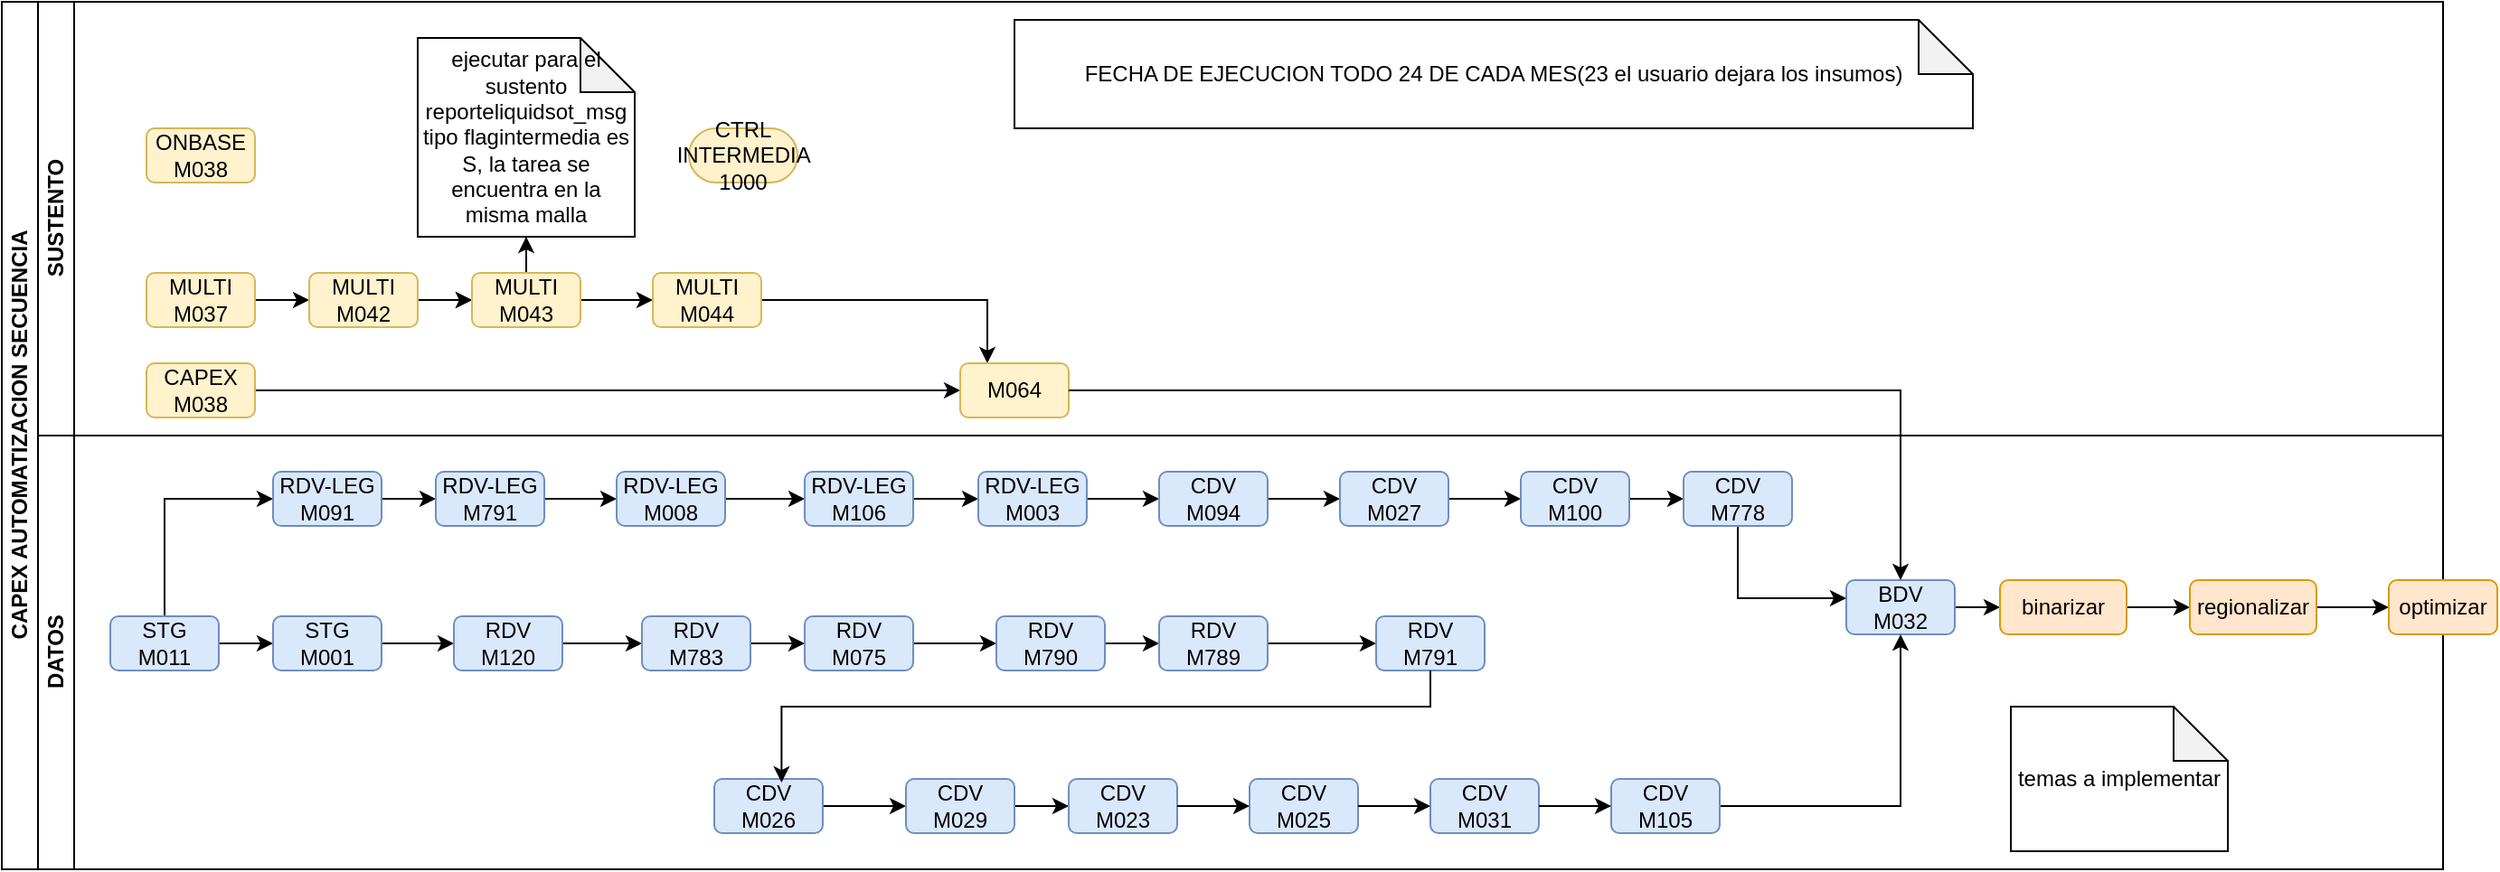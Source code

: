 <mxfile version="22.1.4" type="github">
  <diagram name="Página-1" id="SZONqNHoEBk2e5Q26ZTf">
    <mxGraphModel dx="1290" dy="542" grid="1" gridSize="10" guides="1" tooltips="1" connect="1" arrows="1" fold="1" page="1" pageScale="1" pageWidth="827" pageHeight="1169" math="0" shadow="0">
      <root>
        <mxCell id="0" />
        <mxCell id="1" parent="0" />
        <mxCell id="dYLYo-6RRwzFp5xRImiS-1" value="CAPEX AUTOMATIZACION SECUENCIA" style="swimlane;childLayout=stackLayout;resizeParent=1;resizeParentMax=0;horizontal=0;startSize=20;horizontalStack=0;html=1;" parent="1" vertex="1">
          <mxGeometry x="10" y="70" width="1350" height="480" as="geometry" />
        </mxCell>
        <mxCell id="dYLYo-6RRwzFp5xRImiS-2" value="SUSTENTO" style="swimlane;startSize=20;horizontal=0;html=1;" parent="dYLYo-6RRwzFp5xRImiS-1" vertex="1">
          <mxGeometry x="20" width="1330" height="240" as="geometry" />
        </mxCell>
        <mxCell id="dYLYo-6RRwzFp5xRImiS-11" value="" style="edgeStyle=orthogonalEdgeStyle;rounded=0;orthogonalLoop=1;jettySize=auto;html=1;" parent="dYLYo-6RRwzFp5xRImiS-2" source="dYLYo-6RRwzFp5xRImiS-7" target="dYLYo-6RRwzFp5xRImiS-8" edge="1">
          <mxGeometry relative="1" as="geometry" />
        </mxCell>
        <mxCell id="dYLYo-6RRwzFp5xRImiS-7" value="MULTI&lt;br&gt;M037" style="rounded=1;whiteSpace=wrap;html=1;fillColor=#fff2cc;strokeColor=#d6b656;" parent="dYLYo-6RRwzFp5xRImiS-2" vertex="1">
          <mxGeometry x="60" y="150" width="60" height="30" as="geometry" />
        </mxCell>
        <mxCell id="dYLYo-6RRwzFp5xRImiS-12" value="" style="edgeStyle=orthogonalEdgeStyle;rounded=0;orthogonalLoop=1;jettySize=auto;html=1;" parent="dYLYo-6RRwzFp5xRImiS-2" source="dYLYo-6RRwzFp5xRImiS-8" target="dYLYo-6RRwzFp5xRImiS-9" edge="1">
          <mxGeometry relative="1" as="geometry" />
        </mxCell>
        <mxCell id="dYLYo-6RRwzFp5xRImiS-49" value="" style="edgeStyle=orthogonalEdgeStyle;rounded=0;orthogonalLoop=1;jettySize=auto;html=1;" parent="dYLYo-6RRwzFp5xRImiS-2" source="dYLYo-6RRwzFp5xRImiS-8" target="dYLYo-6RRwzFp5xRImiS-9" edge="1">
          <mxGeometry relative="1" as="geometry" />
        </mxCell>
        <mxCell id="dYLYo-6RRwzFp5xRImiS-8" value="MULTI&lt;br&gt;M042" style="rounded=1;whiteSpace=wrap;html=1;fillColor=#fff2cc;strokeColor=#d6b656;" parent="dYLYo-6RRwzFp5xRImiS-2" vertex="1">
          <mxGeometry x="150" y="150" width="60" height="30" as="geometry" />
        </mxCell>
        <mxCell id="dYLYo-6RRwzFp5xRImiS-13" value="" style="edgeStyle=orthogonalEdgeStyle;rounded=0;orthogonalLoop=1;jettySize=auto;html=1;" parent="dYLYo-6RRwzFp5xRImiS-2" source="dYLYo-6RRwzFp5xRImiS-9" target="dYLYo-6RRwzFp5xRImiS-10" edge="1">
          <mxGeometry relative="1" as="geometry" />
        </mxCell>
        <mxCell id="dYLYo-6RRwzFp5xRImiS-52" value="" style="edgeStyle=orthogonalEdgeStyle;rounded=0;orthogonalLoop=1;jettySize=auto;html=1;" parent="dYLYo-6RRwzFp5xRImiS-2" source="dYLYo-6RRwzFp5xRImiS-9" target="dYLYo-6RRwzFp5xRImiS-51" edge="1">
          <mxGeometry relative="1" as="geometry" />
        </mxCell>
        <mxCell id="dYLYo-6RRwzFp5xRImiS-9" value="MULTI&lt;br&gt;M043" style="rounded=1;whiteSpace=wrap;html=1;fillColor=#fff2cc;strokeColor=#d6b656;" parent="dYLYo-6RRwzFp5xRImiS-2" vertex="1">
          <mxGeometry x="240" y="150" width="60" height="30" as="geometry" />
        </mxCell>
        <mxCell id="hPGo3_otTe4ZSKPym5bo-12" style="edgeStyle=orthogonalEdgeStyle;rounded=0;orthogonalLoop=1;jettySize=auto;html=1;entryX=0.25;entryY=0;entryDx=0;entryDy=0;" edge="1" parent="dYLYo-6RRwzFp5xRImiS-2" source="dYLYo-6RRwzFp5xRImiS-10" target="dYLYo-6RRwzFp5xRImiS-53">
          <mxGeometry relative="1" as="geometry" />
        </mxCell>
        <mxCell id="dYLYo-6RRwzFp5xRImiS-10" value="MULTI&lt;br&gt;M044" style="rounded=1;whiteSpace=wrap;html=1;fillColor=#fff2cc;strokeColor=#d6b656;" parent="dYLYo-6RRwzFp5xRImiS-2" vertex="1">
          <mxGeometry x="340" y="150" width="60" height="30" as="geometry" />
        </mxCell>
        <mxCell id="dYLYo-6RRwzFp5xRImiS-51" value="ejecutar para el sustento reporteliquidsot_msg&lt;br&gt;tipo flagintermedia es S, la tarea se encuentra en la misma malla" style="shape=note;whiteSpace=wrap;html=1;backgroundOutline=1;darkOpacity=0.05;" parent="dYLYo-6RRwzFp5xRImiS-2" vertex="1">
          <mxGeometry x="210" y="20" width="120" height="110" as="geometry" />
        </mxCell>
        <mxCell id="dYLYo-6RRwzFp5xRImiS-92" value="" style="edgeStyle=orthogonalEdgeStyle;rounded=0;orthogonalLoop=1;jettySize=auto;html=1;" parent="dYLYo-6RRwzFp5xRImiS-2" source="dYLYo-6RRwzFp5xRImiS-6" target="dYLYo-6RRwzFp5xRImiS-53" edge="1">
          <mxGeometry relative="1" as="geometry" />
        </mxCell>
        <mxCell id="dYLYo-6RRwzFp5xRImiS-6" value="CAPEX&lt;br&gt;M038" style="rounded=1;whiteSpace=wrap;html=1;fillColor=#fff2cc;strokeColor=#d6b656;" parent="dYLYo-6RRwzFp5xRImiS-2" vertex="1">
          <mxGeometry x="60" y="200" width="60" height="30" as="geometry" />
        </mxCell>
        <mxCell id="dYLYo-6RRwzFp5xRImiS-53" value="M064" style="rounded=1;whiteSpace=wrap;html=1;fillColor=#fff2cc;strokeColor=#d6b656;" parent="dYLYo-6RRwzFp5xRImiS-2" vertex="1">
          <mxGeometry x="510" y="200" width="60" height="30" as="geometry" />
        </mxCell>
        <mxCell id="dYLYo-6RRwzFp5xRImiS-98" value="FECHA DE EJECUCION TODO 24 DE CADA MES(23 el usuario dejara los insumos)" style="shape=note;whiteSpace=wrap;html=1;backgroundOutline=1;darkOpacity=0.05;" parent="dYLYo-6RRwzFp5xRImiS-2" vertex="1">
          <mxGeometry x="540" y="10" width="530" height="60" as="geometry" />
        </mxCell>
        <mxCell id="hPGo3_otTe4ZSKPym5bo-13" value="ONBASE&lt;br&gt;M038" style="rounded=1;whiteSpace=wrap;html=1;fillColor=#fff2cc;strokeColor=#d6b656;" vertex="1" parent="dYLYo-6RRwzFp5xRImiS-2">
          <mxGeometry x="60" y="70" width="60" height="30" as="geometry" />
        </mxCell>
        <mxCell id="hPGo3_otTe4ZSKPym5bo-15" value="CTRL&lt;br&gt;INTERMEDIA 1000" style="rounded=1;whiteSpace=wrap;html=1;fillColor=#fff2cc;strokeColor=#d6b656;arcSize=50;" vertex="1" parent="dYLYo-6RRwzFp5xRImiS-2">
          <mxGeometry x="360" y="70" width="60" height="30" as="geometry" />
        </mxCell>
        <mxCell id="dYLYo-6RRwzFp5xRImiS-5" value="DATOS" style="swimlane;startSize=20;horizontal=0;html=1;" parent="dYLYo-6RRwzFp5xRImiS-1" vertex="1">
          <mxGeometry x="20" y="240" width="1330" height="240" as="geometry" />
        </mxCell>
        <mxCell id="dYLYo-6RRwzFp5xRImiS-17" value="" style="edgeStyle=orthogonalEdgeStyle;rounded=0;orthogonalLoop=1;jettySize=auto;html=1;" parent="dYLYo-6RRwzFp5xRImiS-5" source="dYLYo-6RRwzFp5xRImiS-14" target="dYLYo-6RRwzFp5xRImiS-15" edge="1">
          <mxGeometry relative="1" as="geometry" />
        </mxCell>
        <mxCell id="dYLYo-6RRwzFp5xRImiS-32" value="" style="edgeStyle=orthogonalEdgeStyle;rounded=0;orthogonalLoop=1;jettySize=auto;html=1;" parent="dYLYo-6RRwzFp5xRImiS-5" source="dYLYo-6RRwzFp5xRImiS-14" target="dYLYo-6RRwzFp5xRImiS-25" edge="1">
          <mxGeometry relative="1" as="geometry">
            <Array as="points">
              <mxPoint x="70" y="35" />
            </Array>
          </mxGeometry>
        </mxCell>
        <mxCell id="dYLYo-6RRwzFp5xRImiS-14" value="STG&lt;br&gt;M011" style="rounded=1;whiteSpace=wrap;html=1;fillColor=#dae8fc;strokeColor=#6c8ebf;" parent="dYLYo-6RRwzFp5xRImiS-5" vertex="1">
          <mxGeometry x="40" y="100" width="60" height="30" as="geometry" />
        </mxCell>
        <mxCell id="dYLYo-6RRwzFp5xRImiS-22" value="" style="edgeStyle=orthogonalEdgeStyle;rounded=0;orthogonalLoop=1;jettySize=auto;html=1;" parent="dYLYo-6RRwzFp5xRImiS-5" source="dYLYo-6RRwzFp5xRImiS-15" target="dYLYo-6RRwzFp5xRImiS-16" edge="1">
          <mxGeometry relative="1" as="geometry" />
        </mxCell>
        <mxCell id="dYLYo-6RRwzFp5xRImiS-15" value="STG&lt;br&gt;M001" style="rounded=1;whiteSpace=wrap;html=1;fillColor=#dae8fc;strokeColor=#6c8ebf;" parent="dYLYo-6RRwzFp5xRImiS-5" vertex="1">
          <mxGeometry x="130" y="100" width="60" height="30" as="geometry" />
        </mxCell>
        <mxCell id="dYLYo-6RRwzFp5xRImiS-24" value="" style="edgeStyle=orthogonalEdgeStyle;rounded=0;orthogonalLoop=1;jettySize=auto;html=1;" parent="dYLYo-6RRwzFp5xRImiS-5" source="dYLYo-6RRwzFp5xRImiS-16" target="dYLYo-6RRwzFp5xRImiS-23" edge="1">
          <mxGeometry relative="1" as="geometry" />
        </mxCell>
        <mxCell id="dYLYo-6RRwzFp5xRImiS-16" value="RDV&lt;br&gt;M120" style="rounded=1;whiteSpace=wrap;html=1;fillColor=#dae8fc;strokeColor=#6c8ebf;" parent="dYLYo-6RRwzFp5xRImiS-5" vertex="1">
          <mxGeometry x="230" y="100" width="60" height="30" as="geometry" />
        </mxCell>
        <mxCell id="dYLYo-6RRwzFp5xRImiS-36" value="" style="edgeStyle=orthogonalEdgeStyle;rounded=0;orthogonalLoop=1;jettySize=auto;html=1;" parent="dYLYo-6RRwzFp5xRImiS-5" source="dYLYo-6RRwzFp5xRImiS-23" target="dYLYo-6RRwzFp5xRImiS-35" edge="1">
          <mxGeometry relative="1" as="geometry" />
        </mxCell>
        <mxCell id="dYLYo-6RRwzFp5xRImiS-23" value="RDV&lt;br&gt;M783" style="rounded=1;whiteSpace=wrap;html=1;fillColor=#dae8fc;strokeColor=#6c8ebf;" parent="dYLYo-6RRwzFp5xRImiS-5" vertex="1">
          <mxGeometry x="334" y="100" width="60" height="30" as="geometry" />
        </mxCell>
        <mxCell id="dYLYo-6RRwzFp5xRImiS-29" value="" style="edgeStyle=orthogonalEdgeStyle;rounded=0;orthogonalLoop=1;jettySize=auto;html=1;" parent="dYLYo-6RRwzFp5xRImiS-5" source="dYLYo-6RRwzFp5xRImiS-25" target="dYLYo-6RRwzFp5xRImiS-26" edge="1">
          <mxGeometry relative="1" as="geometry" />
        </mxCell>
        <mxCell id="dYLYo-6RRwzFp5xRImiS-25" value="RDV-LEG&lt;br&gt;M091" style="rounded=1;whiteSpace=wrap;html=1;fillColor=#dae8fc;strokeColor=#6c8ebf;" parent="dYLYo-6RRwzFp5xRImiS-5" vertex="1">
          <mxGeometry x="130" y="20" width="60" height="30" as="geometry" />
        </mxCell>
        <mxCell id="dYLYo-6RRwzFp5xRImiS-30" value="" style="edgeStyle=orthogonalEdgeStyle;rounded=0;orthogonalLoop=1;jettySize=auto;html=1;" parent="dYLYo-6RRwzFp5xRImiS-5" source="dYLYo-6RRwzFp5xRImiS-26" target="dYLYo-6RRwzFp5xRImiS-27" edge="1">
          <mxGeometry relative="1" as="geometry" />
        </mxCell>
        <mxCell id="dYLYo-6RRwzFp5xRImiS-26" value="RDV-LEG&lt;br&gt;M791" style="rounded=1;whiteSpace=wrap;html=1;fillColor=#dae8fc;strokeColor=#6c8ebf;" parent="dYLYo-6RRwzFp5xRImiS-5" vertex="1">
          <mxGeometry x="220" y="20" width="60" height="30" as="geometry" />
        </mxCell>
        <mxCell id="dYLYo-6RRwzFp5xRImiS-31" value="" style="edgeStyle=orthogonalEdgeStyle;rounded=0;orthogonalLoop=1;jettySize=auto;html=1;" parent="dYLYo-6RRwzFp5xRImiS-5" source="dYLYo-6RRwzFp5xRImiS-27" target="dYLYo-6RRwzFp5xRImiS-28" edge="1">
          <mxGeometry relative="1" as="geometry" />
        </mxCell>
        <mxCell id="dYLYo-6RRwzFp5xRImiS-27" value="RDV-LEG&lt;br&gt;M008" style="rounded=1;whiteSpace=wrap;html=1;fillColor=#dae8fc;strokeColor=#6c8ebf;" parent="dYLYo-6RRwzFp5xRImiS-5" vertex="1">
          <mxGeometry x="320" y="20" width="60" height="30" as="geometry" />
        </mxCell>
        <mxCell id="dYLYo-6RRwzFp5xRImiS-34" value="" style="edgeStyle=orthogonalEdgeStyle;rounded=0;orthogonalLoop=1;jettySize=auto;html=1;" parent="dYLYo-6RRwzFp5xRImiS-5" source="dYLYo-6RRwzFp5xRImiS-28" target="dYLYo-6RRwzFp5xRImiS-33" edge="1">
          <mxGeometry relative="1" as="geometry" />
        </mxCell>
        <mxCell id="dYLYo-6RRwzFp5xRImiS-28" value="RDV-LEG&lt;br&gt;M106" style="rounded=1;whiteSpace=wrap;html=1;fillColor=#dae8fc;strokeColor=#6c8ebf;" parent="dYLYo-6RRwzFp5xRImiS-5" vertex="1">
          <mxGeometry x="424" y="20" width="60" height="30" as="geometry" />
        </mxCell>
        <mxCell id="hPGo3_otTe4ZSKPym5bo-1" value="" style="edgeStyle=orthogonalEdgeStyle;rounded=0;orthogonalLoop=1;jettySize=auto;html=1;" edge="1" parent="dYLYo-6RRwzFp5xRImiS-5" source="dYLYo-6RRwzFp5xRImiS-33" target="dYLYo-6RRwzFp5xRImiS-59">
          <mxGeometry relative="1" as="geometry" />
        </mxCell>
        <mxCell id="dYLYo-6RRwzFp5xRImiS-33" value="RDV-LEG&lt;br&gt;M003" style="rounded=1;whiteSpace=wrap;html=1;fillColor=#dae8fc;strokeColor=#6c8ebf;" parent="dYLYo-6RRwzFp5xRImiS-5" vertex="1">
          <mxGeometry x="520" y="20" width="60" height="30" as="geometry" />
        </mxCell>
        <mxCell id="dYLYo-6RRwzFp5xRImiS-38" value="" style="edgeStyle=orthogonalEdgeStyle;rounded=0;orthogonalLoop=1;jettySize=auto;html=1;" parent="dYLYo-6RRwzFp5xRImiS-5" source="dYLYo-6RRwzFp5xRImiS-35" target="dYLYo-6RRwzFp5xRImiS-37" edge="1">
          <mxGeometry relative="1" as="geometry" />
        </mxCell>
        <mxCell id="dYLYo-6RRwzFp5xRImiS-35" value="RDV&lt;br&gt;M075" style="rounded=1;whiteSpace=wrap;html=1;fillColor=#dae8fc;strokeColor=#6c8ebf;" parent="dYLYo-6RRwzFp5xRImiS-5" vertex="1">
          <mxGeometry x="424" y="100" width="60" height="30" as="geometry" />
        </mxCell>
        <mxCell id="dYLYo-6RRwzFp5xRImiS-45" value="" style="edgeStyle=orthogonalEdgeStyle;rounded=0;orthogonalLoop=1;jettySize=auto;html=1;" parent="dYLYo-6RRwzFp5xRImiS-5" source="dYLYo-6RRwzFp5xRImiS-37" target="dYLYo-6RRwzFp5xRImiS-40" edge="1">
          <mxGeometry relative="1" as="geometry" />
        </mxCell>
        <mxCell id="dYLYo-6RRwzFp5xRImiS-37" value="RDV&lt;br&gt;M790" style="rounded=1;whiteSpace=wrap;html=1;fillColor=#dae8fc;strokeColor=#6c8ebf;" parent="dYLYo-6RRwzFp5xRImiS-5" vertex="1">
          <mxGeometry x="530" y="100" width="60" height="30" as="geometry" />
        </mxCell>
        <mxCell id="dYLYo-6RRwzFp5xRImiS-87" value="" style="edgeStyle=orthogonalEdgeStyle;rounded=0;orthogonalLoop=1;jettySize=auto;html=1;" parent="dYLYo-6RRwzFp5xRImiS-5" source="dYLYo-6RRwzFp5xRImiS-40" target="dYLYo-6RRwzFp5xRImiS-43" edge="1">
          <mxGeometry relative="1" as="geometry" />
        </mxCell>
        <mxCell id="dYLYo-6RRwzFp5xRImiS-40" value="RDV&lt;br&gt;M789" style="rounded=1;whiteSpace=wrap;html=1;fillColor=#dae8fc;strokeColor=#6c8ebf;" parent="dYLYo-6RRwzFp5xRImiS-5" vertex="1">
          <mxGeometry x="620" y="100" width="60" height="30" as="geometry" />
        </mxCell>
        <mxCell id="dYLYo-6RRwzFp5xRImiS-43" value="RDV&lt;br&gt;M791" style="rounded=1;whiteSpace=wrap;html=1;fillColor=#dae8fc;strokeColor=#6c8ebf;" parent="dYLYo-6RRwzFp5xRImiS-5" vertex="1">
          <mxGeometry x="740" y="100" width="60" height="30" as="geometry" />
        </mxCell>
        <mxCell id="dYLYo-6RRwzFp5xRImiS-105" style="edgeStyle=orthogonalEdgeStyle;rounded=0;orthogonalLoop=1;jettySize=auto;html=1;entryX=0;entryY=0.5;entryDx=0;entryDy=0;" parent="dYLYo-6RRwzFp5xRImiS-5" source="dYLYo-6RRwzFp5xRImiS-95" target="dYLYo-6RRwzFp5xRImiS-99" edge="1">
          <mxGeometry relative="1" as="geometry" />
        </mxCell>
        <mxCell id="dYLYo-6RRwzFp5xRImiS-95" value="BDV&lt;br&gt;M032" style="rounded=1;whiteSpace=wrap;html=1;fillColor=#dae8fc;strokeColor=#6c8ebf;" parent="dYLYo-6RRwzFp5xRImiS-5" vertex="1">
          <mxGeometry x="1000" y="80" width="60" height="30" as="geometry" />
        </mxCell>
        <mxCell id="dYLYo-6RRwzFp5xRImiS-107" style="edgeStyle=orthogonalEdgeStyle;rounded=0;orthogonalLoop=1;jettySize=auto;html=1;entryX=0;entryY=0.5;entryDx=0;entryDy=0;" parent="dYLYo-6RRwzFp5xRImiS-5" source="dYLYo-6RRwzFp5xRImiS-99" target="dYLYo-6RRwzFp5xRImiS-100" edge="1">
          <mxGeometry relative="1" as="geometry" />
        </mxCell>
        <mxCell id="dYLYo-6RRwzFp5xRImiS-99" value="binarizar" style="rounded=1;whiteSpace=wrap;html=1;fillColor=#ffe6cc;strokeColor=#d79b00;" parent="dYLYo-6RRwzFp5xRImiS-5" vertex="1">
          <mxGeometry x="1085" y="80" width="70" height="30" as="geometry" />
        </mxCell>
        <mxCell id="dYLYo-6RRwzFp5xRImiS-108" value="" style="edgeStyle=orthogonalEdgeStyle;rounded=0;orthogonalLoop=1;jettySize=auto;html=1;" parent="dYLYo-6RRwzFp5xRImiS-5" source="dYLYo-6RRwzFp5xRImiS-100" target="dYLYo-6RRwzFp5xRImiS-101" edge="1">
          <mxGeometry relative="1" as="geometry" />
        </mxCell>
        <mxCell id="dYLYo-6RRwzFp5xRImiS-100" value="regionalizar" style="rounded=1;whiteSpace=wrap;html=1;fillColor=#ffe6cc;strokeColor=#d79b00;" parent="dYLYo-6RRwzFp5xRImiS-5" vertex="1">
          <mxGeometry x="1190" y="80" width="70" height="30" as="geometry" />
        </mxCell>
        <mxCell id="dYLYo-6RRwzFp5xRImiS-102" value="temas a implementar" style="shape=note;whiteSpace=wrap;html=1;backgroundOutline=1;darkOpacity=0.05;" parent="dYLYo-6RRwzFp5xRImiS-5" vertex="1">
          <mxGeometry x="1091" y="150" width="120" height="80" as="geometry" />
        </mxCell>
        <mxCell id="dYLYo-6RRwzFp5xRImiS-101" value="optimizar" style="rounded=1;whiteSpace=wrap;html=1;fillColor=#ffe6cc;strokeColor=#d79b00;" parent="dYLYo-6RRwzFp5xRImiS-5" vertex="1">
          <mxGeometry x="1300" y="80" width="60" height="30" as="geometry" />
        </mxCell>
        <mxCell id="hPGo3_otTe4ZSKPym5bo-3" value="" style="edgeStyle=orthogonalEdgeStyle;rounded=0;orthogonalLoop=1;jettySize=auto;html=1;" edge="1" parent="dYLYo-6RRwzFp5xRImiS-5" source="dYLYo-6RRwzFp5xRImiS-59" target="dYLYo-6RRwzFp5xRImiS-61">
          <mxGeometry relative="1" as="geometry" />
        </mxCell>
        <mxCell id="dYLYo-6RRwzFp5xRImiS-59" value="CDV&lt;br&gt;M094" style="rounded=1;whiteSpace=wrap;html=1;fillColor=#dae8fc;strokeColor=#6c8ebf;" parent="dYLYo-6RRwzFp5xRImiS-5" vertex="1">
          <mxGeometry x="620" y="20" width="60" height="30" as="geometry" />
        </mxCell>
        <mxCell id="hPGo3_otTe4ZSKPym5bo-4" value="" style="edgeStyle=orthogonalEdgeStyle;rounded=0;orthogonalLoop=1;jettySize=auto;html=1;" edge="1" parent="dYLYo-6RRwzFp5xRImiS-5" source="dYLYo-6RRwzFp5xRImiS-61" target="dYLYo-6RRwzFp5xRImiS-63">
          <mxGeometry relative="1" as="geometry" />
        </mxCell>
        <mxCell id="dYLYo-6RRwzFp5xRImiS-61" value="CDV&lt;br&gt;M027" style="rounded=1;whiteSpace=wrap;html=1;fillColor=#dae8fc;strokeColor=#6c8ebf;" parent="dYLYo-6RRwzFp5xRImiS-5" vertex="1">
          <mxGeometry x="720" y="20" width="60" height="30" as="geometry" />
        </mxCell>
        <mxCell id="hPGo3_otTe4ZSKPym5bo-5" value="" style="edgeStyle=orthogonalEdgeStyle;rounded=0;orthogonalLoop=1;jettySize=auto;html=1;" edge="1" parent="dYLYo-6RRwzFp5xRImiS-5" source="dYLYo-6RRwzFp5xRImiS-63" target="dYLYo-6RRwzFp5xRImiS-65">
          <mxGeometry relative="1" as="geometry" />
        </mxCell>
        <mxCell id="dYLYo-6RRwzFp5xRImiS-63" value="CDV&lt;br&gt;M100" style="rounded=1;whiteSpace=wrap;html=1;fillColor=#dae8fc;strokeColor=#6c8ebf;" parent="dYLYo-6RRwzFp5xRImiS-5" vertex="1">
          <mxGeometry x="820" y="20" width="60" height="30" as="geometry" />
        </mxCell>
        <mxCell id="hPGo3_otTe4ZSKPym5bo-9" style="edgeStyle=orthogonalEdgeStyle;rounded=0;orthogonalLoop=1;jettySize=auto;html=1;" edge="1" parent="dYLYo-6RRwzFp5xRImiS-5" source="dYLYo-6RRwzFp5xRImiS-65" target="dYLYo-6RRwzFp5xRImiS-95">
          <mxGeometry relative="1" as="geometry">
            <Array as="points">
              <mxPoint x="940" y="90" />
            </Array>
          </mxGeometry>
        </mxCell>
        <mxCell id="dYLYo-6RRwzFp5xRImiS-65" value="CDV&lt;br&gt;M778" style="rounded=1;whiteSpace=wrap;html=1;fillColor=#dae8fc;strokeColor=#6c8ebf;" parent="dYLYo-6RRwzFp5xRImiS-5" vertex="1">
          <mxGeometry x="910" y="20" width="60" height="30" as="geometry" />
        </mxCell>
        <mxCell id="hPGo3_otTe4ZSKPym5bo-7" value="" style="edgeStyle=orthogonalEdgeStyle;rounded=0;orthogonalLoop=1;jettySize=auto;html=1;" edge="1" parent="dYLYo-6RRwzFp5xRImiS-5" source="dYLYo-6RRwzFp5xRImiS-76" target="dYLYo-6RRwzFp5xRImiS-78">
          <mxGeometry relative="1" as="geometry" />
        </mxCell>
        <mxCell id="dYLYo-6RRwzFp5xRImiS-76" value="CDV&lt;br&gt;M026" style="rounded=1;whiteSpace=wrap;html=1;fillColor=#dae8fc;strokeColor=#6c8ebf;" parent="dYLYo-6RRwzFp5xRImiS-5" vertex="1">
          <mxGeometry x="374" y="190" width="60" height="30" as="geometry" />
        </mxCell>
        <mxCell id="hPGo3_otTe4ZSKPym5bo-8" value="" style="edgeStyle=orthogonalEdgeStyle;rounded=0;orthogonalLoop=1;jettySize=auto;html=1;" edge="1" parent="dYLYo-6RRwzFp5xRImiS-5" source="dYLYo-6RRwzFp5xRImiS-78" target="dYLYo-6RRwzFp5xRImiS-80">
          <mxGeometry relative="1" as="geometry" />
        </mxCell>
        <mxCell id="dYLYo-6RRwzFp5xRImiS-78" value="CDV&lt;br&gt;M029" style="rounded=1;whiteSpace=wrap;html=1;fillColor=#dae8fc;strokeColor=#6c8ebf;" parent="dYLYo-6RRwzFp5xRImiS-5" vertex="1">
          <mxGeometry x="480" y="190" width="60" height="30" as="geometry" />
        </mxCell>
        <mxCell id="dYLYo-6RRwzFp5xRImiS-80" value="CDV&lt;br&gt;M023" style="rounded=1;whiteSpace=wrap;html=1;fillColor=#dae8fc;strokeColor=#6c8ebf;" parent="dYLYo-6RRwzFp5xRImiS-5" vertex="1">
          <mxGeometry x="570" y="190" width="60" height="30" as="geometry" />
        </mxCell>
        <mxCell id="dYLYo-6RRwzFp5xRImiS-82" value="CDV&lt;br&gt;M025" style="rounded=1;whiteSpace=wrap;html=1;fillColor=#dae8fc;strokeColor=#6c8ebf;" parent="dYLYo-6RRwzFp5xRImiS-5" vertex="1">
          <mxGeometry x="670" y="190" width="60" height="30" as="geometry" />
        </mxCell>
        <mxCell id="dYLYo-6RRwzFp5xRImiS-79" value="" style="edgeStyle=orthogonalEdgeStyle;rounded=0;orthogonalLoop=1;jettySize=auto;html=1;" parent="dYLYo-6RRwzFp5xRImiS-5" source="dYLYo-6RRwzFp5xRImiS-80" target="dYLYo-6RRwzFp5xRImiS-82" edge="1">
          <mxGeometry relative="1" as="geometry" />
        </mxCell>
        <mxCell id="dYLYo-6RRwzFp5xRImiS-84" value="CDV&lt;br&gt;M031" style="rounded=1;whiteSpace=wrap;html=1;fillColor=#dae8fc;strokeColor=#6c8ebf;" parent="dYLYo-6RRwzFp5xRImiS-5" vertex="1">
          <mxGeometry x="770" y="190" width="60" height="30" as="geometry" />
        </mxCell>
        <mxCell id="dYLYo-6RRwzFp5xRImiS-81" value="" style="edgeStyle=orthogonalEdgeStyle;rounded=0;orthogonalLoop=1;jettySize=auto;html=1;" parent="dYLYo-6RRwzFp5xRImiS-5" source="dYLYo-6RRwzFp5xRImiS-82" target="dYLYo-6RRwzFp5xRImiS-84" edge="1">
          <mxGeometry relative="1" as="geometry" />
        </mxCell>
        <mxCell id="hPGo3_otTe4ZSKPym5bo-14" style="edgeStyle=orthogonalEdgeStyle;rounded=0;orthogonalLoop=1;jettySize=auto;html=1;entryX=0.5;entryY=1;entryDx=0;entryDy=0;" edge="1" parent="dYLYo-6RRwzFp5xRImiS-5" source="dYLYo-6RRwzFp5xRImiS-85" target="dYLYo-6RRwzFp5xRImiS-95">
          <mxGeometry relative="1" as="geometry" />
        </mxCell>
        <mxCell id="dYLYo-6RRwzFp5xRImiS-85" value="CDV&lt;br&gt;M105" style="rounded=1;whiteSpace=wrap;html=1;fillColor=#dae8fc;strokeColor=#6c8ebf;" parent="dYLYo-6RRwzFp5xRImiS-5" vertex="1">
          <mxGeometry x="870" y="190" width="60" height="30" as="geometry" />
        </mxCell>
        <mxCell id="dYLYo-6RRwzFp5xRImiS-83" value="" style="edgeStyle=orthogonalEdgeStyle;rounded=0;orthogonalLoop=1;jettySize=auto;html=1;" parent="dYLYo-6RRwzFp5xRImiS-5" source="dYLYo-6RRwzFp5xRImiS-84" target="dYLYo-6RRwzFp5xRImiS-85" edge="1">
          <mxGeometry relative="1" as="geometry" />
        </mxCell>
        <mxCell id="hPGo3_otTe4ZSKPym5bo-6" style="edgeStyle=orthogonalEdgeStyle;rounded=0;orthogonalLoop=1;jettySize=auto;html=1;entryX=0.62;entryY=0.067;entryDx=0;entryDy=0;entryPerimeter=0;" edge="1" parent="dYLYo-6RRwzFp5xRImiS-5" source="dYLYo-6RRwzFp5xRImiS-43" target="dYLYo-6RRwzFp5xRImiS-76">
          <mxGeometry relative="1" as="geometry">
            <Array as="points">
              <mxPoint x="770" y="150" />
              <mxPoint x="411" y="150" />
            </Array>
          </mxGeometry>
        </mxCell>
        <mxCell id="hPGo3_otTe4ZSKPym5bo-11" style="edgeStyle=orthogonalEdgeStyle;rounded=0;orthogonalLoop=1;jettySize=auto;html=1;" edge="1" parent="dYLYo-6RRwzFp5xRImiS-1" source="dYLYo-6RRwzFp5xRImiS-53" target="dYLYo-6RRwzFp5xRImiS-95">
          <mxGeometry relative="1" as="geometry" />
        </mxCell>
      </root>
    </mxGraphModel>
  </diagram>
</mxfile>
